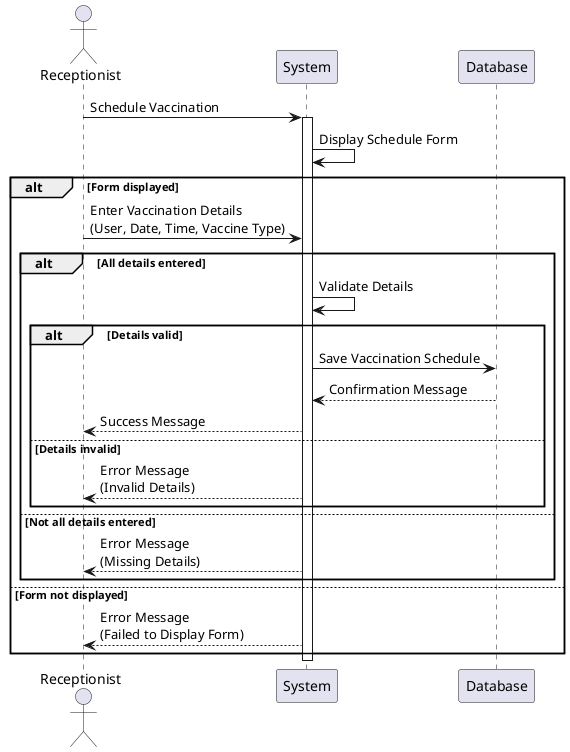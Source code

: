 @startuml
actor Receptionist as Reception

Reception -> System: Schedule Vaccination
activate System

System -> System: Display Schedule Form
alt Form displayed
    Reception -> System: Enter Vaccination Details\n(User, Date, Time, Vaccine Type)
    alt All details entered
        System -> System: Validate Details
        alt Details valid
            System -> Database: Save Vaccination Schedule
            Database --> System: Confirmation Message
            System --> Reception: Success Message
        else Details invalid
            System --> Reception: Error Message\n(Invalid Details)
        end
    else Not all details entered
        System --> Reception: Error Message\n(Missing Details)
    end
else Form not displayed
    System --> Reception: Error Message\n(Failed to Display Form)
end

deactivate System
@enduml
